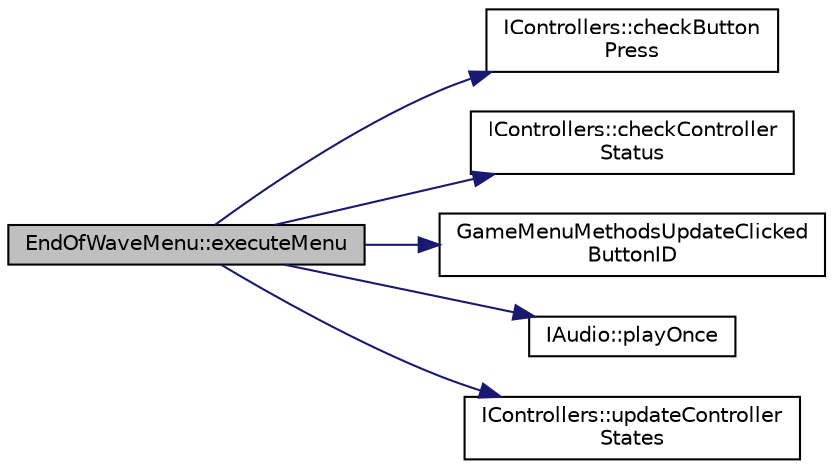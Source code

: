 digraph "EndOfWaveMenu::executeMenu"
{
 // LATEX_PDF_SIZE
  edge [fontname="Helvetica",fontsize="10",labelfontname="Helvetica",labelfontsize="10"];
  node [fontname="Helvetica",fontsize="10",shape=record];
  rankdir="LR";
  Node1 [label="EndOfWaveMenu::executeMenu",height=0.2,width=0.4,color="black", fillcolor="grey75", style="filled", fontcolor="black",tooltip=" "];
  Node1 -> Node2 [color="midnightblue",fontsize="10",style="solid"];
  Node2 [label="IControllers::checkButton\lPress",height=0.2,width=0.4,color="black", fillcolor="white", style="filled",URL="$class_i_controllers.html#a0c094e58f5eef47724341c44279f6b3a",tooltip=" "];
  Node1 -> Node3 [color="midnightblue",fontsize="10",style="solid"];
  Node3 [label="IControllers::checkController\lStatus",height=0.2,width=0.4,color="black", fillcolor="white", style="filled",URL="$class_i_controllers.html#a3b48a4c38334614b878dc3a5dc0e3340",tooltip=" "];
  Node1 -> Node4 [color="midnightblue",fontsize="10",style="solid"];
  Node4 [label="GameMenuMethodsUpdateClicked\lButtonID",height=0.2,width=0.4,color="black", fillcolor="white", style="filled",URL="$_game_menu_methods_8cpp.html#a542d81df1c7ab426ad41a43b52d33735",tooltip=" "];
  Node1 -> Node5 [color="midnightblue",fontsize="10",style="solid"];
  Node5 [label="IAudio::playOnce",height=0.2,width=0.4,color="black", fillcolor="white", style="filled",URL="$class_i_audio.html#ab7b06473770e6eb5f1d65e63f0853862",tooltip=" "];
  Node1 -> Node6 [color="midnightblue",fontsize="10",style="solid"];
  Node6 [label="IControllers::updateController\lStates",height=0.2,width=0.4,color="black", fillcolor="white", style="filled",URL="$class_i_controllers.html#a899274bf83719f120b82c612e60fe31b",tooltip="A call to this will update all of the most recent controller states ... /summary>"];
}
